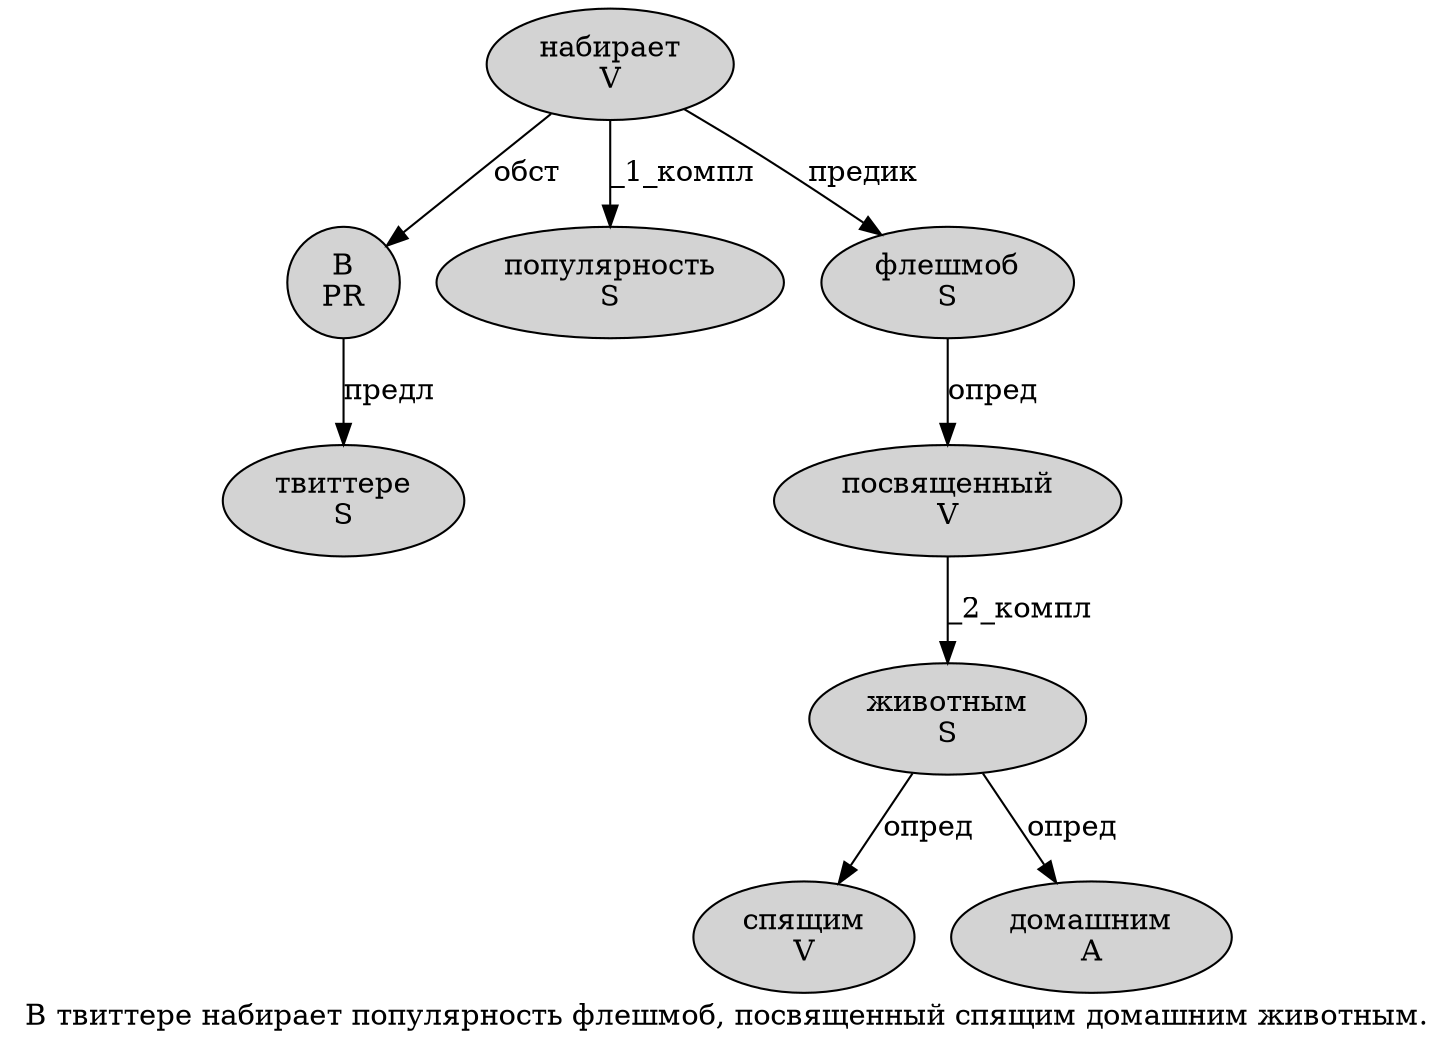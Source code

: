 digraph SENTENCE_918 {
	graph [label="В твиттере набирает популярность флешмоб, посвященный спящим домашним животным."]
	node [style=filled]
		0 [label="В
PR" color="" fillcolor=lightgray penwidth=1 shape=ellipse]
		1 [label="твиттере
S" color="" fillcolor=lightgray penwidth=1 shape=ellipse]
		2 [label="набирает
V" color="" fillcolor=lightgray penwidth=1 shape=ellipse]
		3 [label="популярность
S" color="" fillcolor=lightgray penwidth=1 shape=ellipse]
		4 [label="флешмоб
S" color="" fillcolor=lightgray penwidth=1 shape=ellipse]
		6 [label="посвященный
V" color="" fillcolor=lightgray penwidth=1 shape=ellipse]
		7 [label="спящим
V" color="" fillcolor=lightgray penwidth=1 shape=ellipse]
		8 [label="домашним
A" color="" fillcolor=lightgray penwidth=1 shape=ellipse]
		9 [label="животным
S" color="" fillcolor=lightgray penwidth=1 shape=ellipse]
			6 -> 9 [label="_2_компл"]
			9 -> 7 [label="опред"]
			9 -> 8 [label="опред"]
			0 -> 1 [label="предл"]
			2 -> 0 [label="обст"]
			2 -> 3 [label="_1_компл"]
			2 -> 4 [label="предик"]
			4 -> 6 [label="опред"]
}